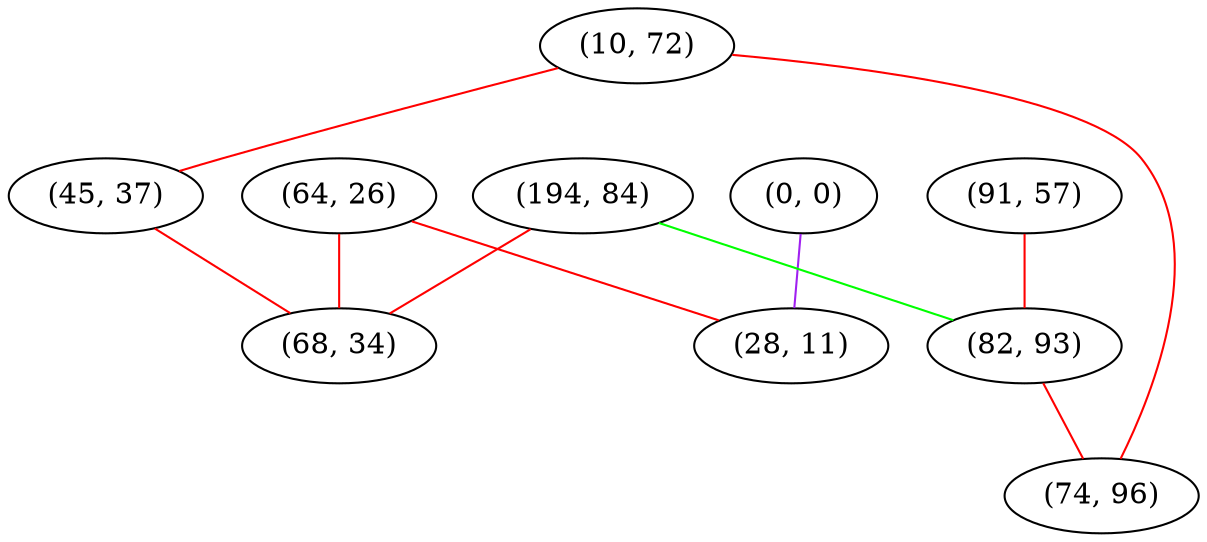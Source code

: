 graph "" {
"(10, 72)";
"(0, 0)";
"(64, 26)";
"(28, 11)";
"(91, 57)";
"(45, 37)";
"(194, 84)";
"(82, 93)";
"(68, 34)";
"(74, 96)";
"(10, 72)" -- "(74, 96)"  [color=red, key=0, weight=1];
"(10, 72)" -- "(45, 37)"  [color=red, key=0, weight=1];
"(0, 0)" -- "(28, 11)"  [color=purple, key=0, weight=4];
"(64, 26)" -- "(68, 34)"  [color=red, key=0, weight=1];
"(64, 26)" -- "(28, 11)"  [color=red, key=0, weight=1];
"(91, 57)" -- "(82, 93)"  [color=red, key=0, weight=1];
"(45, 37)" -- "(68, 34)"  [color=red, key=0, weight=1];
"(194, 84)" -- "(68, 34)"  [color=red, key=0, weight=1];
"(194, 84)" -- "(82, 93)"  [color=green, key=0, weight=2];
"(82, 93)" -- "(74, 96)"  [color=red, key=0, weight=1];
}

